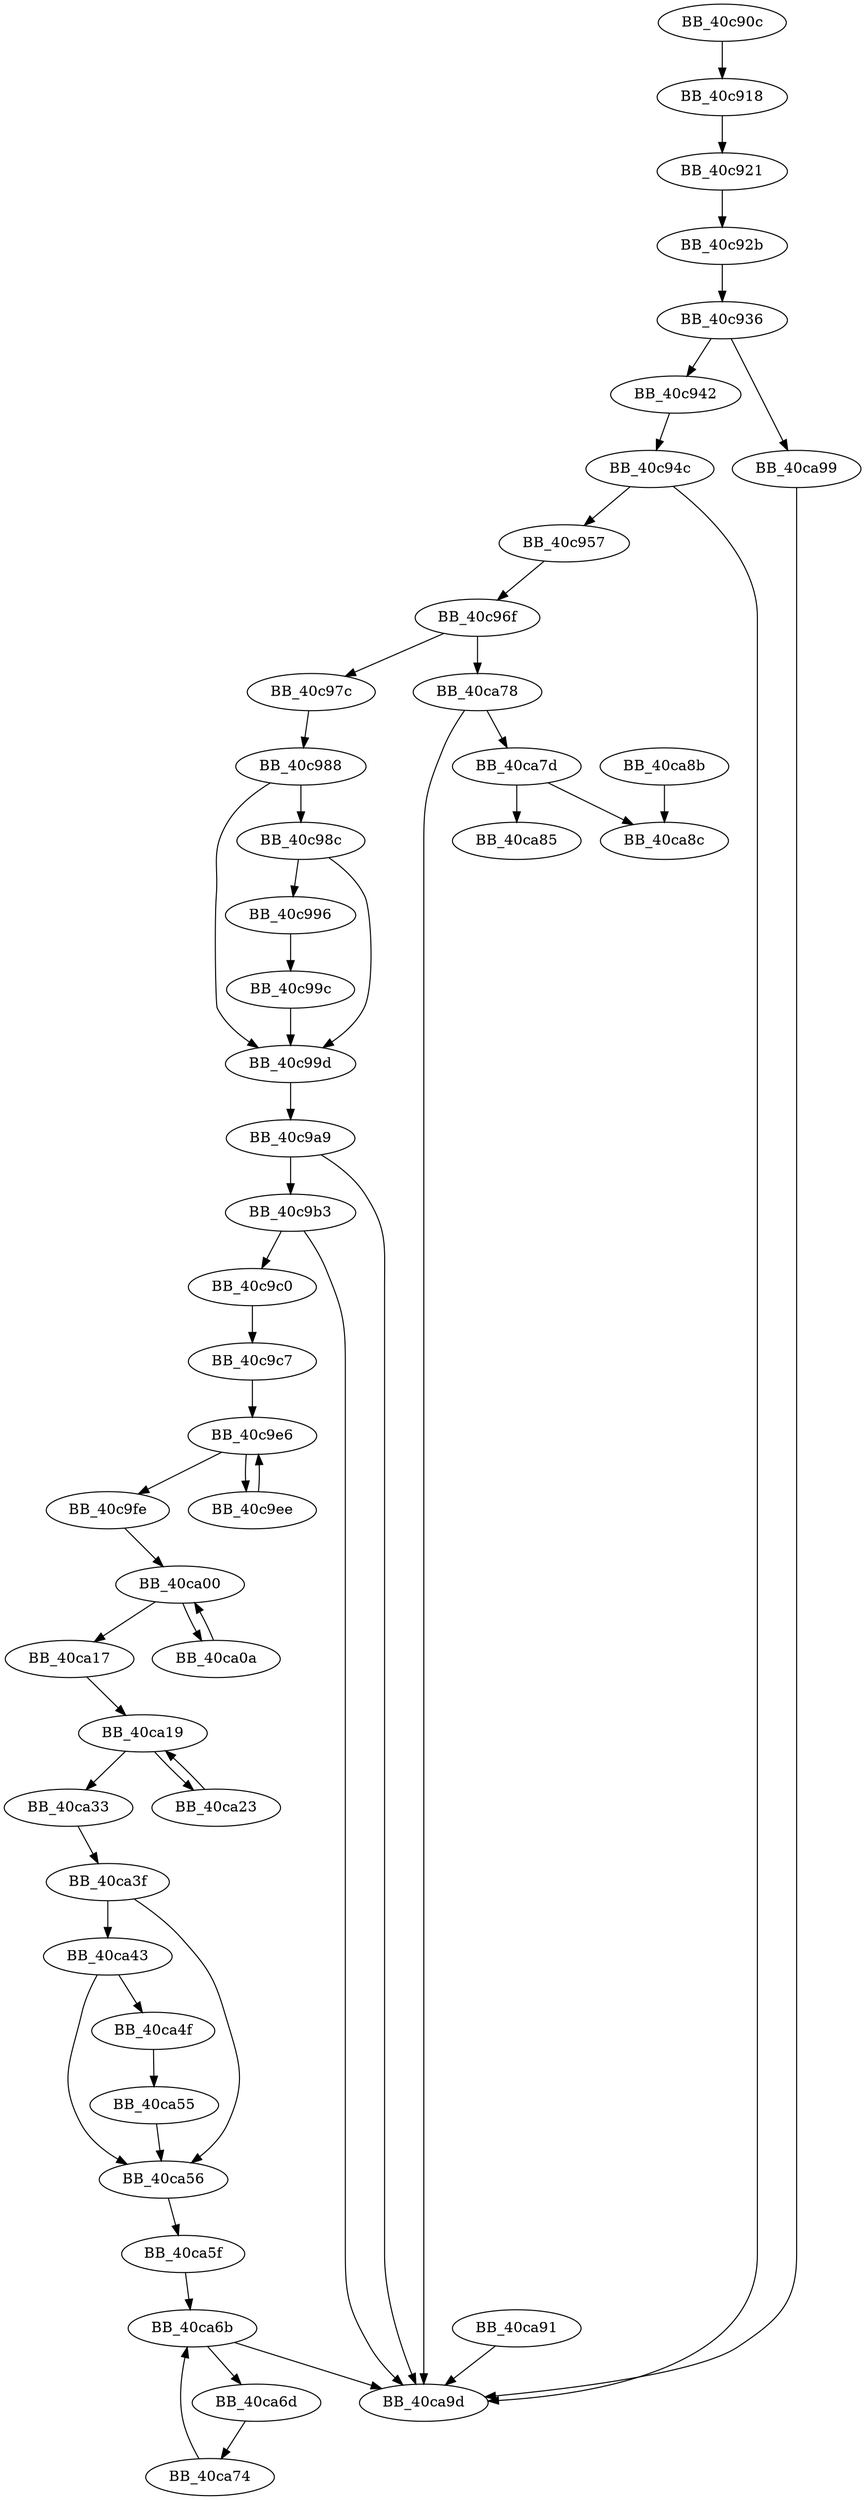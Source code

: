 DiGraph __setmbcp{
BB_40c90c->BB_40c918
BB_40c918->BB_40c921
BB_40c921->BB_40c92b
BB_40c92b->BB_40c936
BB_40c936->BB_40c942
BB_40c936->BB_40ca99
BB_40c942->BB_40c94c
BB_40c94c->BB_40c957
BB_40c94c->BB_40ca9d
BB_40c957->BB_40c96f
BB_40c96f->BB_40c97c
BB_40c96f->BB_40ca78
BB_40c97c->BB_40c988
BB_40c988->BB_40c98c
BB_40c988->BB_40c99d
BB_40c98c->BB_40c996
BB_40c98c->BB_40c99d
BB_40c996->BB_40c99c
BB_40c99c->BB_40c99d
BB_40c99d->BB_40c9a9
BB_40c9a9->BB_40c9b3
BB_40c9a9->BB_40ca9d
BB_40c9b3->BB_40c9c0
BB_40c9b3->BB_40ca9d
BB_40c9c0->BB_40c9c7
BB_40c9c7->BB_40c9e6
BB_40c9e6->BB_40c9ee
BB_40c9e6->BB_40c9fe
BB_40c9ee->BB_40c9e6
BB_40c9fe->BB_40ca00
BB_40ca00->BB_40ca0a
BB_40ca00->BB_40ca17
BB_40ca0a->BB_40ca00
BB_40ca17->BB_40ca19
BB_40ca19->BB_40ca23
BB_40ca19->BB_40ca33
BB_40ca23->BB_40ca19
BB_40ca33->BB_40ca3f
BB_40ca3f->BB_40ca43
BB_40ca3f->BB_40ca56
BB_40ca43->BB_40ca4f
BB_40ca43->BB_40ca56
BB_40ca4f->BB_40ca55
BB_40ca55->BB_40ca56
BB_40ca56->BB_40ca5f
BB_40ca5f->BB_40ca6b
BB_40ca6b->BB_40ca6d
BB_40ca6b->BB_40ca9d
BB_40ca6d->BB_40ca74
BB_40ca74->BB_40ca6b
BB_40ca78->BB_40ca7d
BB_40ca78->BB_40ca9d
BB_40ca7d->BB_40ca85
BB_40ca7d->BB_40ca8c
BB_40ca8b->BB_40ca8c
BB_40ca91->BB_40ca9d
BB_40ca99->BB_40ca9d
}
